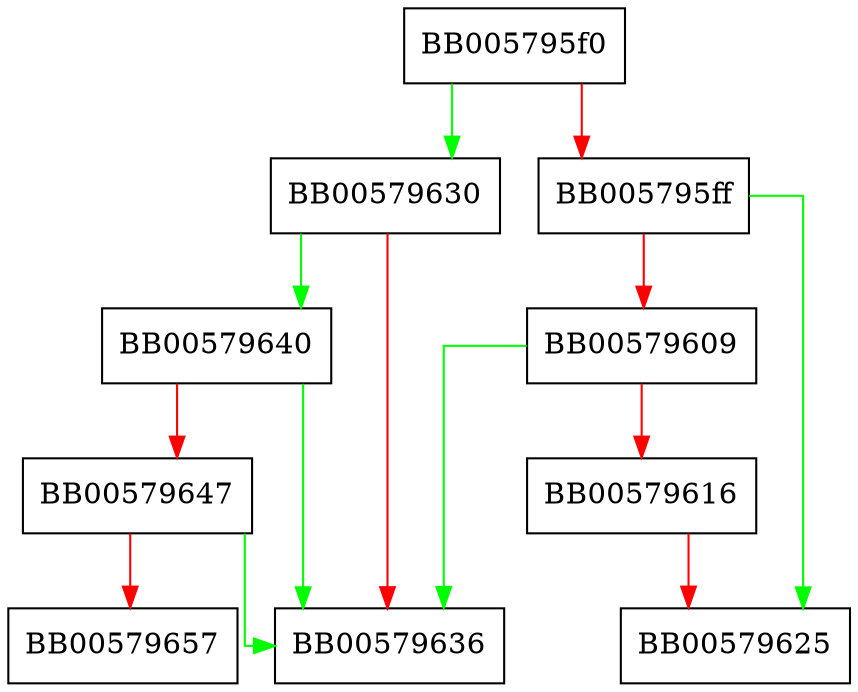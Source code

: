 digraph dh_pkey_ctrl {
  node [shape="box"];
  graph [splines=ortho];
  BB005795f0 -> BB00579630 [color="green"];
  BB005795f0 -> BB005795ff [color="red"];
  BB005795ff -> BB00579625 [color="green"];
  BB005795ff -> BB00579609 [color="red"];
  BB00579609 -> BB00579636 [color="green"];
  BB00579609 -> BB00579616 [color="red"];
  BB00579616 -> BB00579625 [color="red"];
  BB00579630 -> BB00579640 [color="green"];
  BB00579630 -> BB00579636 [color="red"];
  BB00579640 -> BB00579636 [color="green"];
  BB00579640 -> BB00579647 [color="red"];
  BB00579647 -> BB00579636 [color="green"];
  BB00579647 -> BB00579657 [color="red"];
}